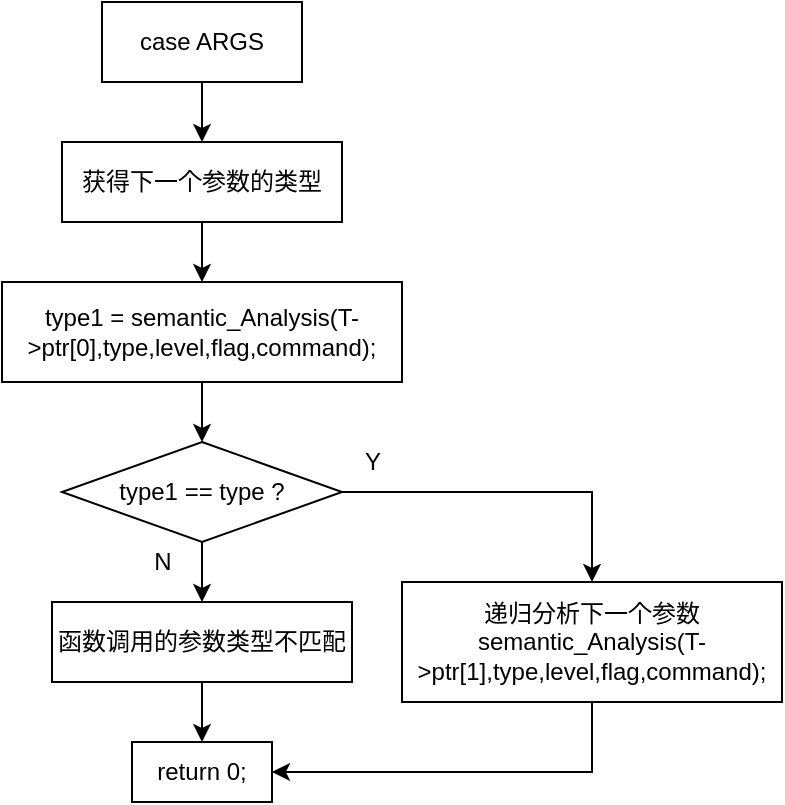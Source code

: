 <mxfile version="14.1.2" type="github">
  <diagram id="4lQPnNywYoLpMX-VMCsl" name="第 1 页">
    <mxGraphModel dx="757" dy="681" grid="1" gridSize="10" guides="1" tooltips="1" connect="1" arrows="1" fold="1" page="1" pageScale="1" pageWidth="2336" pageHeight="1654" math="0" shadow="0">
      <root>
        <mxCell id="0" />
        <mxCell id="1" parent="0" />
        <mxCell id="eroGygYk5R_KSIHYfafh-5" style="edgeStyle=orthogonalEdgeStyle;rounded=0;orthogonalLoop=1;jettySize=auto;html=1;entryX=0.5;entryY=0;entryDx=0;entryDy=0;" edge="1" parent="1" source="eroGygYk5R_KSIHYfafh-1" target="eroGygYk5R_KSIHYfafh-4">
          <mxGeometry relative="1" as="geometry" />
        </mxCell>
        <mxCell id="eroGygYk5R_KSIHYfafh-1" value="case ARGS" style="rounded=0;whiteSpace=wrap;html=1;" vertex="1" parent="1">
          <mxGeometry x="350" y="100" width="100" height="40" as="geometry" />
        </mxCell>
        <mxCell id="eroGygYk5R_KSIHYfafh-9" style="edgeStyle=orthogonalEdgeStyle;rounded=0;orthogonalLoop=1;jettySize=auto;html=1;entryX=0.5;entryY=0;entryDx=0;entryDy=0;" edge="1" parent="1" source="eroGygYk5R_KSIHYfafh-2" target="eroGygYk5R_KSIHYfafh-8">
          <mxGeometry relative="1" as="geometry" />
        </mxCell>
        <mxCell id="eroGygYk5R_KSIHYfafh-2" value="type1 = semantic_Analysis(T-&amp;gt;ptr[0],type,level,flag,command);" style="whiteSpace=wrap;html=1;" vertex="1" parent="1">
          <mxGeometry x="300" y="240" width="200" height="50" as="geometry" />
        </mxCell>
        <mxCell id="eroGygYk5R_KSIHYfafh-6" style="edgeStyle=orthogonalEdgeStyle;rounded=0;orthogonalLoop=1;jettySize=auto;html=1;entryX=0.5;entryY=0;entryDx=0;entryDy=0;" edge="1" parent="1" source="eroGygYk5R_KSIHYfafh-4" target="eroGygYk5R_KSIHYfafh-2">
          <mxGeometry relative="1" as="geometry" />
        </mxCell>
        <mxCell id="eroGygYk5R_KSIHYfafh-4" value="获得下一个参数的类型" style="whiteSpace=wrap;html=1;" vertex="1" parent="1">
          <mxGeometry x="330" y="170" width="140" height="40" as="geometry" />
        </mxCell>
        <mxCell id="eroGygYk5R_KSIHYfafh-13" style="edgeStyle=orthogonalEdgeStyle;rounded=0;orthogonalLoop=1;jettySize=auto;html=1;entryX=0.5;entryY=0;entryDx=0;entryDy=0;" edge="1" parent="1" source="eroGygYk5R_KSIHYfafh-8" target="eroGygYk5R_KSIHYfafh-11">
          <mxGeometry relative="1" as="geometry" />
        </mxCell>
        <mxCell id="eroGygYk5R_KSIHYfafh-16" style="edgeStyle=orthogonalEdgeStyle;rounded=0;orthogonalLoop=1;jettySize=auto;html=1;" edge="1" parent="1" source="eroGygYk5R_KSIHYfafh-8" target="eroGygYk5R_KSIHYfafh-15">
          <mxGeometry relative="1" as="geometry" />
        </mxCell>
        <mxCell id="eroGygYk5R_KSIHYfafh-8" value="type1 == type ?" style="rhombus;whiteSpace=wrap;html=1;" vertex="1" parent="1">
          <mxGeometry x="330" y="320" width="140" height="50" as="geometry" />
        </mxCell>
        <mxCell id="eroGygYk5R_KSIHYfafh-18" style="edgeStyle=orthogonalEdgeStyle;rounded=0;orthogonalLoop=1;jettySize=auto;html=1;" edge="1" parent="1" source="eroGygYk5R_KSIHYfafh-11" target="eroGygYk5R_KSIHYfafh-17">
          <mxGeometry relative="1" as="geometry" />
        </mxCell>
        <mxCell id="eroGygYk5R_KSIHYfafh-11" value="函数调用的参数类型不匹配" style="whiteSpace=wrap;html=1;" vertex="1" parent="1">
          <mxGeometry x="325" y="400" width="150" height="40" as="geometry" />
        </mxCell>
        <mxCell id="eroGygYk5R_KSIHYfafh-14" value="N" style="text;html=1;align=center;verticalAlign=middle;resizable=0;points=[];autosize=1;" vertex="1" parent="1">
          <mxGeometry x="370" y="370" width="20" height="20" as="geometry" />
        </mxCell>
        <mxCell id="eroGygYk5R_KSIHYfafh-19" style="edgeStyle=orthogonalEdgeStyle;rounded=0;orthogonalLoop=1;jettySize=auto;html=1;" edge="1" parent="1" source="eroGygYk5R_KSIHYfafh-15" target="eroGygYk5R_KSIHYfafh-17">
          <mxGeometry relative="1" as="geometry">
            <Array as="points">
              <mxPoint x="595" y="485" />
            </Array>
          </mxGeometry>
        </mxCell>
        <mxCell id="eroGygYk5R_KSIHYfafh-15" value="递归分析下一个参数&lt;br&gt;semantic_Analysis(T-&amp;gt;ptr[1],type,level,flag,command);" style="whiteSpace=wrap;html=1;" vertex="1" parent="1">
          <mxGeometry x="500" y="390" width="190" height="60" as="geometry" />
        </mxCell>
        <mxCell id="eroGygYk5R_KSIHYfafh-17" value="return 0;" style="whiteSpace=wrap;html=1;" vertex="1" parent="1">
          <mxGeometry x="365" y="470" width="70" height="30" as="geometry" />
        </mxCell>
        <mxCell id="eroGygYk5R_KSIHYfafh-20" value="Y" style="text;html=1;align=center;verticalAlign=middle;resizable=0;points=[];autosize=1;" vertex="1" parent="1">
          <mxGeometry x="475" y="320" width="20" height="20" as="geometry" />
        </mxCell>
      </root>
    </mxGraphModel>
  </diagram>
</mxfile>
